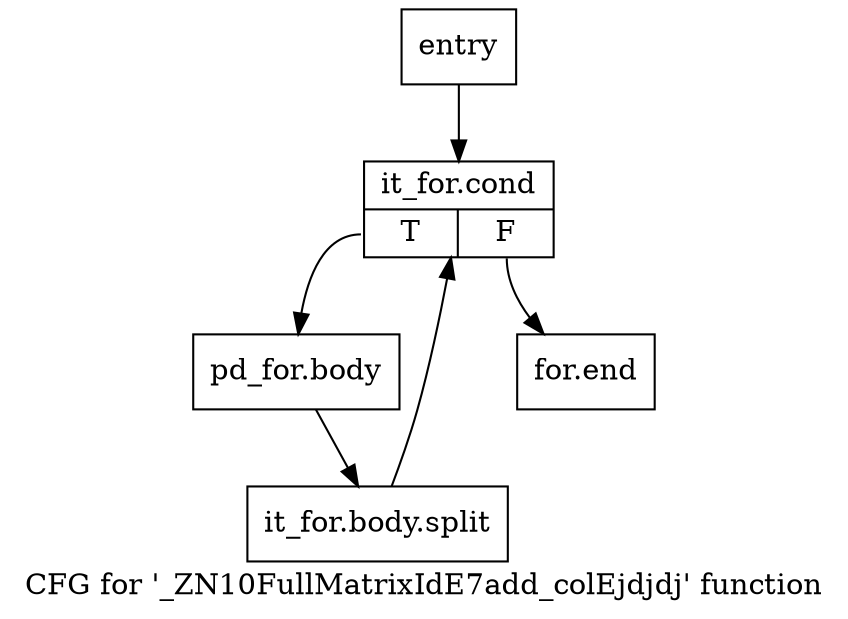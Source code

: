 digraph "CFG for '_ZN10FullMatrixIdE7add_colEjdjdj' function" {
	label="CFG for '_ZN10FullMatrixIdE7add_colEjdjdj' function";

	Node0x4844b00 [shape=record,label="{entry}"];
	Node0x4844b00 -> Node0x4844b50;
	Node0x4844b50 [shape=record,label="{it_for.cond|{<s0>T|<s1>F}}"];
	Node0x4844b50:s0 -> Node0x4844ba0;
	Node0x4844b50:s1 -> Node0x4844bf0;
	Node0x4844ba0 [shape=record,label="{pd_for.body}"];
	Node0x4844ba0 -> Node0xa858160;
	Node0xa858160 [shape=record,label="{it_for.body.split}"];
	Node0xa858160 -> Node0x4844b50;
	Node0x4844bf0 [shape=record,label="{for.end}"];
}
